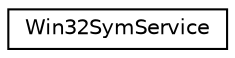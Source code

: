 digraph "Graphical Class Hierarchy"
{
 // LATEX_PDF_SIZE
  edge [fontname="Helvetica",fontsize="10",labelfontname="Helvetica",labelfontsize="10"];
  node [fontname="Helvetica",fontsize="10",shape=record];
  rankdir="LR";
  Node0 [label="Win32SymService",height=0.2,width=0.4,color="black", fillcolor="white", style="filled",URL="$structWin32SymService.html",tooltip=" "];
}
